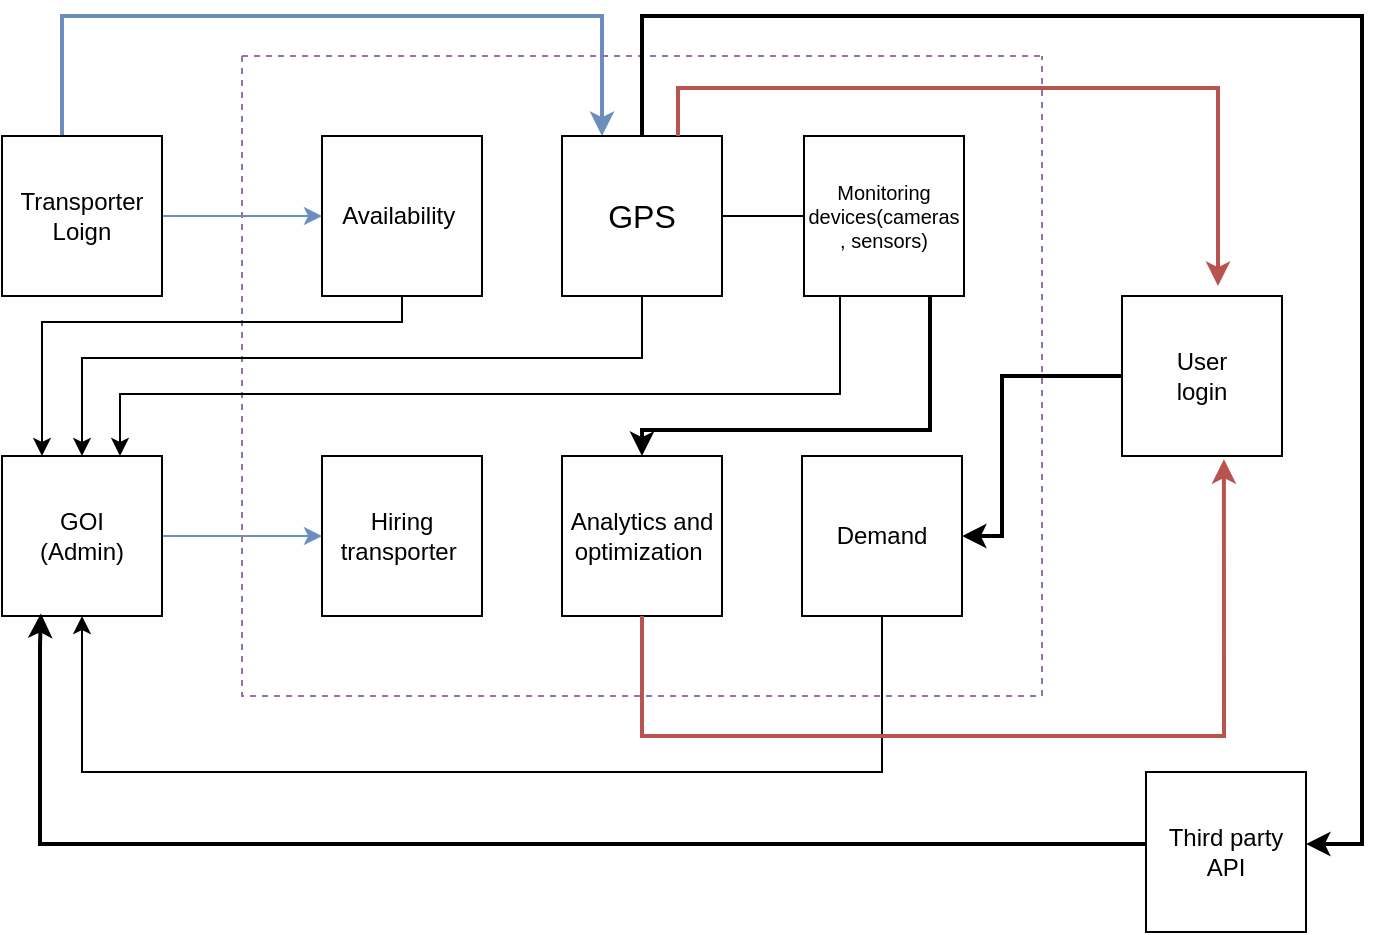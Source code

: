 <mxfile version="22.0.3" type="github">
  <diagram name="Page-1" id="Olhc9g_w97RCL2uqgHVr">
    <mxGraphModel dx="787" dy="512" grid="1" gridSize="9" guides="1" tooltips="1" connect="1" arrows="1" fold="1" page="1" pageScale="1" pageWidth="827" pageHeight="1169" math="0" shadow="0">
      <root>
        <mxCell id="0" />
        <mxCell id="1" parent="0" />
        <mxCell id="bZ3AOkUIXl0DLdlU-3I0-15" style="edgeStyle=orthogonalEdgeStyle;rounded=0;orthogonalLoop=1;jettySize=auto;html=1;entryX=0;entryY=0.5;entryDx=0;entryDy=0;fillColor=#dae8fc;strokeColor=#6c8ebf;" edge="1" parent="1" source="bZ3AOkUIXl0DLdlU-3I0-1" target="bZ3AOkUIXl0DLdlU-3I0-6">
          <mxGeometry relative="1" as="geometry" />
        </mxCell>
        <mxCell id="bZ3AOkUIXl0DLdlU-3I0-46" style="edgeStyle=orthogonalEdgeStyle;rounded=0;orthogonalLoop=1;jettySize=auto;html=1;entryX=0.25;entryY=0;entryDx=0;entryDy=0;fillColor=#dae8fc;strokeColor=#6c8ebf;strokeWidth=2;" edge="1" parent="1" source="bZ3AOkUIXl0DLdlU-3I0-1" target="bZ3AOkUIXl0DLdlU-3I0-10">
          <mxGeometry relative="1" as="geometry">
            <Array as="points">
              <mxPoint x="70" y="180" />
              <mxPoint x="340" y="180" />
            </Array>
          </mxGeometry>
        </mxCell>
        <mxCell id="bZ3AOkUIXl0DLdlU-3I0-1" value="Transporter&lt;br&gt;Loign" style="whiteSpace=wrap;html=1;aspect=fixed;" vertex="1" parent="1">
          <mxGeometry x="40" y="240" width="80" height="80" as="geometry" />
        </mxCell>
        <mxCell id="bZ3AOkUIXl0DLdlU-3I0-16" style="edgeStyle=orthogonalEdgeStyle;rounded=0;orthogonalLoop=1;jettySize=auto;html=1;entryX=0;entryY=0.5;entryDx=0;entryDy=0;fillColor=#dae8fc;strokeColor=#6c8ebf;" edge="1" parent="1" source="bZ3AOkUIXl0DLdlU-3I0-2" target="bZ3AOkUIXl0DLdlU-3I0-7">
          <mxGeometry relative="1" as="geometry" />
        </mxCell>
        <mxCell id="bZ3AOkUIXl0DLdlU-3I0-2" value="GOI&lt;br&gt;(Admin)" style="whiteSpace=wrap;html=1;aspect=fixed;" vertex="1" parent="1">
          <mxGeometry x="40" y="400" width="80" height="80" as="geometry" />
        </mxCell>
        <mxCell id="bZ3AOkUIXl0DLdlU-3I0-4" value="" style="swimlane;startSize=0;fillColor=#e1d5e7;strokeColor=#9673a6;strokeWidth=1;dashed=1;" vertex="1" parent="1">
          <mxGeometry x="160" y="200" width="400" height="320" as="geometry" />
        </mxCell>
        <mxCell id="bZ3AOkUIXl0DLdlU-3I0-6" value="Availability&amp;nbsp;" style="whiteSpace=wrap;html=1;aspect=fixed;" vertex="1" parent="bZ3AOkUIXl0DLdlU-3I0-4">
          <mxGeometry x="40" y="40" width="80" height="80" as="geometry" />
        </mxCell>
        <mxCell id="bZ3AOkUIXl0DLdlU-3I0-7" value="Hiring transporter&amp;nbsp;" style="whiteSpace=wrap;html=1;aspect=fixed;" vertex="1" parent="bZ3AOkUIXl0DLdlU-3I0-4">
          <mxGeometry x="40" y="200" width="80" height="80" as="geometry" />
        </mxCell>
        <mxCell id="bZ3AOkUIXl0DLdlU-3I0-8" value="Demand" style="whiteSpace=wrap;html=1;aspect=fixed;" vertex="1" parent="bZ3AOkUIXl0DLdlU-3I0-4">
          <mxGeometry x="280" y="200" width="80" height="80" as="geometry" />
        </mxCell>
        <mxCell id="bZ3AOkUIXl0DLdlU-3I0-10" value="GPS" style="whiteSpace=wrap;html=1;aspect=fixed;fontSize=16;" vertex="1" parent="bZ3AOkUIXl0DLdlU-3I0-4">
          <mxGeometry x="160" y="40" width="80" height="80" as="geometry" />
        </mxCell>
        <mxCell id="bZ3AOkUIXl0DLdlU-3I0-51" style="edgeStyle=orthogonalEdgeStyle;rounded=0;orthogonalLoop=1;jettySize=auto;html=1;entryX=0.5;entryY=0;entryDx=0;entryDy=0;strokeWidth=2;" edge="1" parent="bZ3AOkUIXl0DLdlU-3I0-4" source="bZ3AOkUIXl0DLdlU-3I0-30" target="bZ3AOkUIXl0DLdlU-3I0-50">
          <mxGeometry relative="1" as="geometry">
            <Array as="points">
              <mxPoint x="344" y="187" />
              <mxPoint x="200" y="187" />
            </Array>
          </mxGeometry>
        </mxCell>
        <mxCell id="bZ3AOkUIXl0DLdlU-3I0-30" value="Monitoring devices(cameras , sensors)" style="whiteSpace=wrap;html=1;aspect=fixed;fontSize=10;align=center;verticalAlign=middle;" vertex="1" parent="bZ3AOkUIXl0DLdlU-3I0-4">
          <mxGeometry x="281" y="40" width="80" height="80" as="geometry" />
        </mxCell>
        <mxCell id="bZ3AOkUIXl0DLdlU-3I0-45" value="" style="endArrow=none;html=1;rounded=0;entryX=0;entryY=0.5;entryDx=0;entryDy=0;exitX=1;exitY=0.5;exitDx=0;exitDy=0;" edge="1" parent="bZ3AOkUIXl0DLdlU-3I0-4" source="bZ3AOkUIXl0DLdlU-3I0-10" target="bZ3AOkUIXl0DLdlU-3I0-30">
          <mxGeometry width="50" height="50" relative="1" as="geometry">
            <mxPoint x="220" y="170" as="sourcePoint" />
            <mxPoint x="270" y="120" as="targetPoint" />
          </mxGeometry>
        </mxCell>
        <mxCell id="bZ3AOkUIXl0DLdlU-3I0-50" value="Analytics and optimization&amp;nbsp;" style="whiteSpace=wrap;html=1;aspect=fixed;" vertex="1" parent="bZ3AOkUIXl0DLdlU-3I0-4">
          <mxGeometry x="160" y="200" width="80" height="80" as="geometry" />
        </mxCell>
        <mxCell id="bZ3AOkUIXl0DLdlU-3I0-48" style="edgeStyle=orthogonalEdgeStyle;rounded=0;orthogonalLoop=1;jettySize=auto;html=1;entryX=0.75;entryY=0;entryDx=0;entryDy=0;" edge="1" parent="bZ3AOkUIXl0DLdlU-3I0-4">
          <mxGeometry relative="1" as="geometry">
            <mxPoint x="307.0" y="120" as="sourcePoint" />
            <mxPoint x="-61.0" y="200" as="targetPoint" />
            <Array as="points">
              <mxPoint x="299" y="120" />
              <mxPoint x="299" y="169" />
              <mxPoint x="-61" y="169" />
            </Array>
          </mxGeometry>
        </mxCell>
        <mxCell id="bZ3AOkUIXl0DLdlU-3I0-14" style="edgeStyle=orthogonalEdgeStyle;rounded=0;orthogonalLoop=1;jettySize=auto;html=1;entryX=1;entryY=0.5;entryDx=0;entryDy=0;strokeWidth=2;" edge="1" parent="1" source="bZ3AOkUIXl0DLdlU-3I0-5" target="bZ3AOkUIXl0DLdlU-3I0-8">
          <mxGeometry relative="1" as="geometry">
            <Array as="points">
              <mxPoint x="540" y="360" />
              <mxPoint x="540" y="440" />
            </Array>
          </mxGeometry>
        </mxCell>
        <mxCell id="bZ3AOkUIXl0DLdlU-3I0-5" value="User&lt;br&gt;login" style="whiteSpace=wrap;html=1;aspect=fixed;" vertex="1" parent="1">
          <mxGeometry x="600" y="320" width="80" height="80" as="geometry" />
        </mxCell>
        <mxCell id="bZ3AOkUIXl0DLdlU-3I0-23" style="edgeStyle=orthogonalEdgeStyle;rounded=0;orthogonalLoop=1;jettySize=auto;html=1;entryX=0.5;entryY=1;entryDx=0;entryDy=0;exitX=0.5;exitY=1;exitDx=0;exitDy=0;" edge="1" parent="1" source="bZ3AOkUIXl0DLdlU-3I0-8" target="bZ3AOkUIXl0DLdlU-3I0-2">
          <mxGeometry relative="1" as="geometry">
            <mxPoint x="450.0" y="520" as="sourcePoint" />
            <mxPoint x="130.0" y="600" as="targetPoint" />
            <Array as="points">
              <mxPoint x="480" y="558" />
              <mxPoint x="80" y="558" />
            </Array>
          </mxGeometry>
        </mxCell>
        <mxCell id="bZ3AOkUIXl0DLdlU-3I0-26" style="edgeStyle=orthogonalEdgeStyle;rounded=0;orthogonalLoop=1;jettySize=auto;html=1;entryX=0.243;entryY=0.984;entryDx=0;entryDy=0;entryPerimeter=0;strokeWidth=2;" edge="1" parent="1" source="bZ3AOkUIXl0DLdlU-3I0-24" target="bZ3AOkUIXl0DLdlU-3I0-2">
          <mxGeometry relative="1" as="geometry">
            <mxPoint x="20" y="440" as="targetPoint" />
            <Array as="points">
              <mxPoint x="59" y="594" />
              <mxPoint x="59" y="495" />
              <mxPoint x="59" y="495" />
            </Array>
          </mxGeometry>
        </mxCell>
        <mxCell id="bZ3AOkUIXl0DLdlU-3I0-24" value="Third party API" style="whiteSpace=wrap;html=1;aspect=fixed;" vertex="1" parent="1">
          <mxGeometry x="612" y="558" width="80" height="80" as="geometry" />
        </mxCell>
        <mxCell id="bZ3AOkUIXl0DLdlU-3I0-25" style="edgeStyle=orthogonalEdgeStyle;rounded=0;orthogonalLoop=1;jettySize=auto;html=1;strokeWidth=2;" edge="1" parent="1" source="bZ3AOkUIXl0DLdlU-3I0-10" target="bZ3AOkUIXl0DLdlU-3I0-24">
          <mxGeometry relative="1" as="geometry">
            <Array as="points">
              <mxPoint x="360" y="180" />
              <mxPoint x="720" y="180" />
              <mxPoint x="720" y="594" />
            </Array>
          </mxGeometry>
        </mxCell>
        <mxCell id="bZ3AOkUIXl0DLdlU-3I0-37" style="edgeStyle=orthogonalEdgeStyle;rounded=0;orthogonalLoop=1;jettySize=auto;html=1;exitX=0.5;exitY=1;exitDx=0;exitDy=0;entryX=0.25;entryY=0;entryDx=0;entryDy=0;" edge="1" parent="1" source="bZ3AOkUIXl0DLdlU-3I0-6" target="bZ3AOkUIXl0DLdlU-3I0-2">
          <mxGeometry relative="1" as="geometry">
            <Array as="points">
              <mxPoint x="240" y="333" />
              <mxPoint x="60" y="333" />
            </Array>
          </mxGeometry>
        </mxCell>
        <mxCell id="bZ3AOkUIXl0DLdlU-3I0-49" style="edgeStyle=orthogonalEdgeStyle;rounded=0;orthogonalLoop=1;jettySize=auto;html=1;entryX=0.5;entryY=0;entryDx=0;entryDy=0;" edge="1" parent="1" source="bZ3AOkUIXl0DLdlU-3I0-10" target="bZ3AOkUIXl0DLdlU-3I0-2">
          <mxGeometry relative="1" as="geometry">
            <Array as="points">
              <mxPoint x="360" y="351" />
              <mxPoint x="80" y="351" />
            </Array>
          </mxGeometry>
        </mxCell>
        <mxCell id="bZ3AOkUIXl0DLdlU-3I0-52" style="edgeStyle=orthogonalEdgeStyle;rounded=0;orthogonalLoop=1;jettySize=auto;html=1;entryX=0.637;entryY=1.02;entryDx=0;entryDy=0;entryPerimeter=0;fillColor=#f8cecc;strokeColor=#b85450;strokeWidth=2;" edge="1" parent="1" source="bZ3AOkUIXl0DLdlU-3I0-50" target="bZ3AOkUIXl0DLdlU-3I0-5">
          <mxGeometry relative="1" as="geometry">
            <Array as="points">
              <mxPoint x="360" y="540" />
              <mxPoint x="651" y="540" />
            </Array>
          </mxGeometry>
        </mxCell>
        <mxCell id="bZ3AOkUIXl0DLdlU-3I0-53" style="edgeStyle=orthogonalEdgeStyle;rounded=0;orthogonalLoop=1;jettySize=auto;html=1;fillColor=#f8cecc;strokeColor=#b85450;strokeWidth=2;" edge="1" parent="1" source="bZ3AOkUIXl0DLdlU-3I0-10">
          <mxGeometry relative="1" as="geometry">
            <mxPoint x="648" y="315" as="targetPoint" />
            <Array as="points">
              <mxPoint x="378" y="216" />
              <mxPoint x="648" y="216" />
            </Array>
          </mxGeometry>
        </mxCell>
      </root>
    </mxGraphModel>
  </diagram>
</mxfile>
